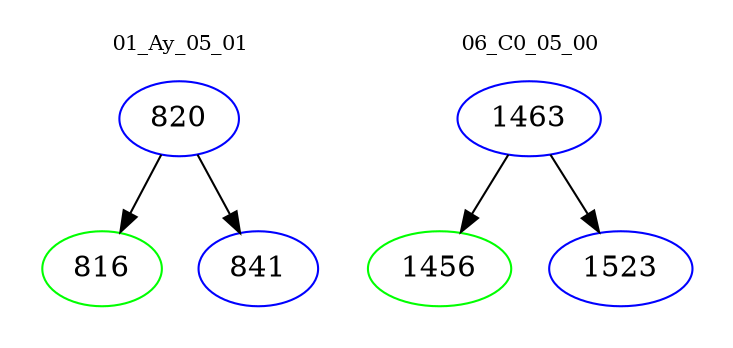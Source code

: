 digraph{
subgraph cluster_0 {
color = white
label = "01_Ay_05_01";
fontsize=10;
T0_820 [label="820", color="blue"]
T0_820 -> T0_816 [color="black"]
T0_816 [label="816", color="green"]
T0_820 -> T0_841 [color="black"]
T0_841 [label="841", color="blue"]
}
subgraph cluster_1 {
color = white
label = "06_C0_05_00";
fontsize=10;
T1_1463 [label="1463", color="blue"]
T1_1463 -> T1_1456 [color="black"]
T1_1456 [label="1456", color="green"]
T1_1463 -> T1_1523 [color="black"]
T1_1523 [label="1523", color="blue"]
}
}
